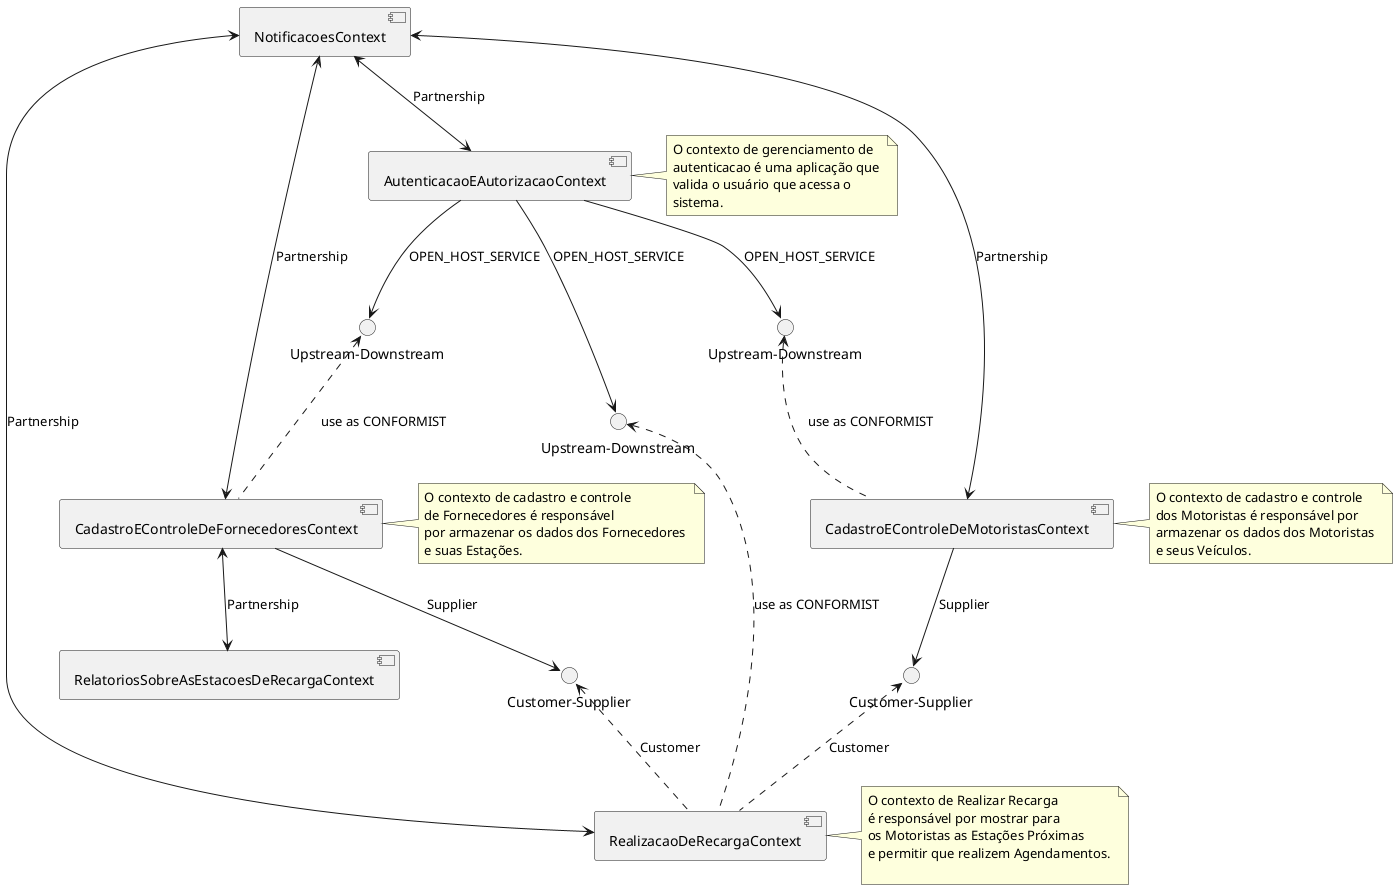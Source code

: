@startuml

skinparam componentStyle uml2

component [RealizacaoDeRecargaContext]
note right of [RealizacaoDeRecargaContext]
O contexto de Realizar Recarga 
é responsável por mostrar para 
os Motoristas as Estações Próximas 
e permitir que realizem Agendamentos. 

end note
component [CadastroEControleDeFornecedoresContext]
note right of [CadastroEControleDeFornecedoresContext]
O contexto de cadastro e controle 
de Fornecedores é responsável 
por armazenar os dados dos Fornecedores 
e suas Estações. 
end note
component [CadastroEControleDeMotoristasContext]
note right of [CadastroEControleDeMotoristasContext]
O contexto de cadastro e controle 
dos Motoristas é responsável por 
armazenar os dados dos Motoristas 
e seus Veículos. 
end note
component [AutenticacaoEAutorizacaoContext]
note right of [AutenticacaoEAutorizacaoContext]
O contexto de gerenciamento de 
autenticacao é uma aplicação que 
valida o usuário que acessa o 
sistema. 
end note
component [NotificacoesContext]
component [RelatoriosSobreAsEstacoesDeRecargaContext]

interface "Customer-Supplier" as RealizacaoDeRecargaContext_to_CadastroEControleDeFornecedoresContext
[CadastroEControleDeFornecedoresContext] --> RealizacaoDeRecargaContext_to_CadastroEControleDeFornecedoresContext : Supplier
RealizacaoDeRecargaContext_to_CadastroEControleDeFornecedoresContext <.. [RealizacaoDeRecargaContext] : Customer 

interface "Customer-Supplier" as RealizacaoDeRecargaContext_to_CadastroEControleDeMotoristasContext
[CadastroEControleDeMotoristasContext] --> RealizacaoDeRecargaContext_to_CadastroEControleDeMotoristasContext : Supplier
RealizacaoDeRecargaContext_to_CadastroEControleDeMotoristasContext <.. [RealizacaoDeRecargaContext] : Customer 

[CadastroEControleDeFornecedoresContext]<-->[RelatoriosSobreAsEstacoesDeRecargaContext] : Partnership

[NotificacoesContext]<-->[RealizacaoDeRecargaContext] : Partnership

[NotificacoesContext]<-->[CadastroEControleDeFornecedoresContext] : Partnership

[NotificacoesContext]<-->[CadastroEControleDeMotoristasContext] : Partnership

[NotificacoesContext]<-->[AutenticacaoEAutorizacaoContext] : Partnership

interface "Upstream-Downstream" as CadastroEControleDeFornecedoresContext_to_AutenticacaoEAutorizacaoContext
[AutenticacaoEAutorizacaoContext] --> CadastroEControleDeFornecedoresContext_to_AutenticacaoEAutorizacaoContext : OPEN_HOST_SERVICE
CadastroEControleDeFornecedoresContext_to_AutenticacaoEAutorizacaoContext <.. [CadastroEControleDeFornecedoresContext] : use as CONFORMIST

interface "Upstream-Downstream" as CadastroEControleDeMotoristasContext_to_AutenticacaoEAutorizacaoContext
[AutenticacaoEAutorizacaoContext] --> CadastroEControleDeMotoristasContext_to_AutenticacaoEAutorizacaoContext : OPEN_HOST_SERVICE
CadastroEControleDeMotoristasContext_to_AutenticacaoEAutorizacaoContext <.. [CadastroEControleDeMotoristasContext] : use as CONFORMIST

interface "Upstream-Downstream" as RealizacaoDeRecargaContext_to_AutenticacaoEAutorizacaoContext
[AutenticacaoEAutorizacaoContext] --> RealizacaoDeRecargaContext_to_AutenticacaoEAutorizacaoContext : OPEN_HOST_SERVICE
RealizacaoDeRecargaContext_to_AutenticacaoEAutorizacaoContext <.. [RealizacaoDeRecargaContext] : use as CONFORMIST



@enduml
